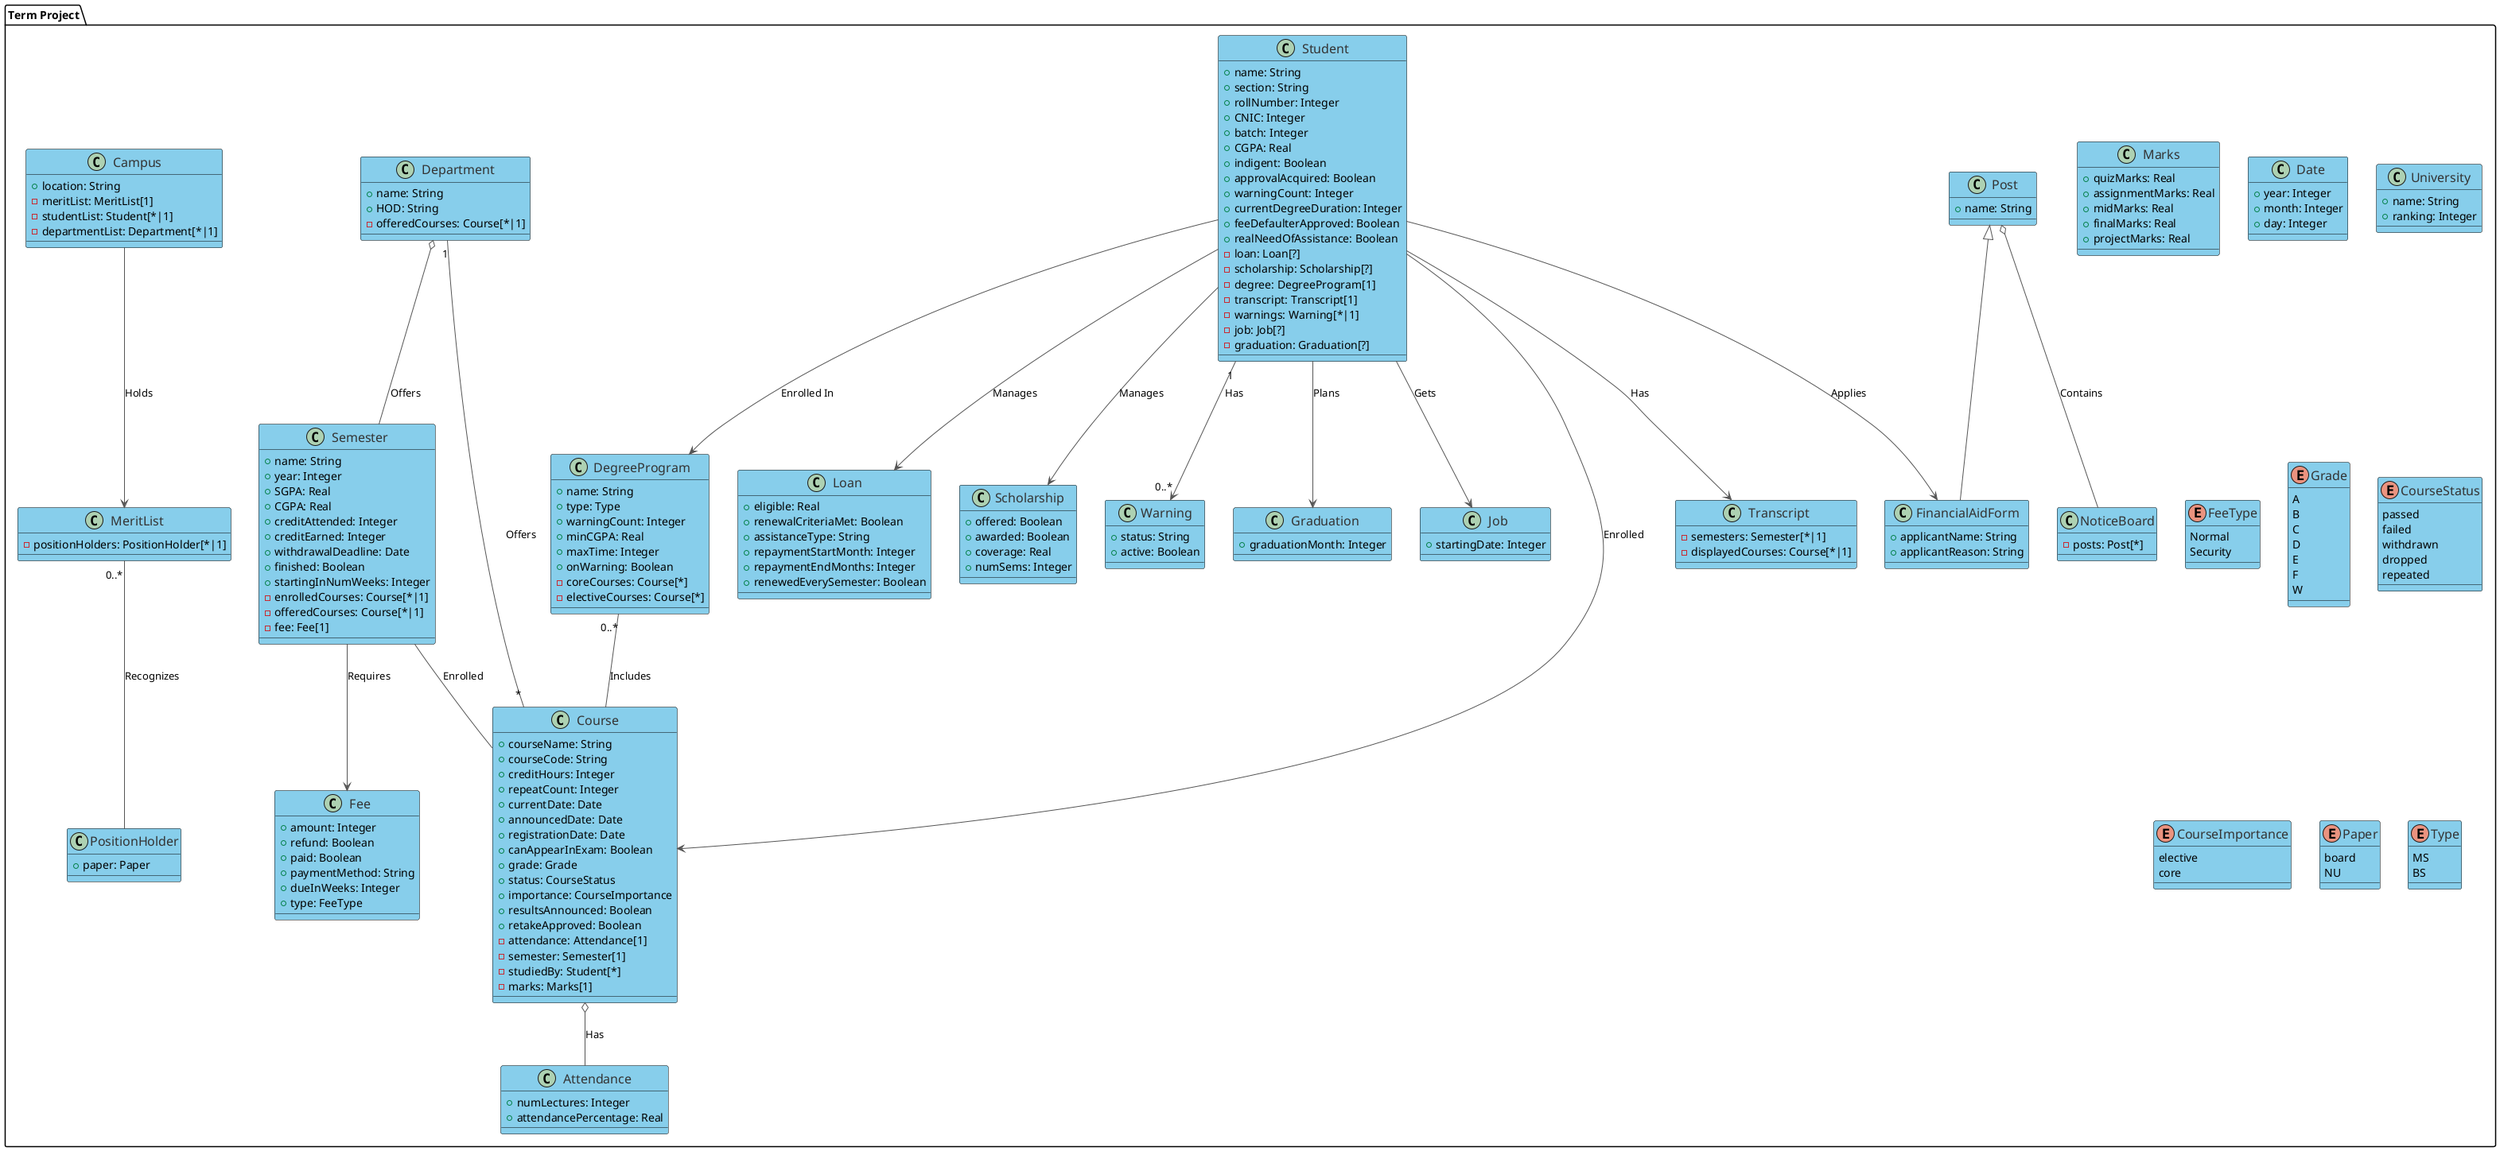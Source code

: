 @startuml

!define Color_Class #87CEEB
!define Color_Relationship #696969
!define Color_Enum #98FB98
!define Color_Text #333333
!define Color_Arrow #555555

skinparam class {
    BackgroundColor Color_Class
    BorderColor Black
    ArrowColor Color_Arrow
    FontColor Color_Text
    FontName Impact
    FontSize 16
}

skinparam enum {
    BackgroundColor Color_Enum
    BorderColor Black
    FontColor Color_Text
    FontName Impact
    FontSize 26
}

package "Term Project" {
    class Post {
        +name: String
    }

    class FinancialAidForm {
        +applicantName: String
        +applicantReason: String
    }

    class NoticeBoard {
        -posts: Post[*]
    }

    class Warning {
        +status: String
        +active: Boolean
    }

    class Graduation {
        +graduationMonth: Integer
    }

    class Job {
        +startingDate: Integer
    }

    class Student {
        +name: String
        +section: String
        +rollNumber: Integer
        +CNIC: Integer
        +batch: Integer
        +CGPA: Real
        +indigent: Boolean
        +approvalAcquired: Boolean
        +warningCount: Integer
        +currentDegreeDuration: Integer
        +feeDefaulterApproved: Boolean
        +realNeedOfAssistance: Boolean
        -loan: Loan[?]
        -scholarship: Scholarship[?]
        -degree: DegreeProgram[1]
        -transcript: Transcript[1]
        -warnings: Warning[*|1]
        -job: Job[?]
        -graduation: Graduation[?]
    }

    class DegreeProgram {
        +name: String
        +type: Type
        +warningCount: Integer
        +minCGPA: Real
        +maxTime: Integer
        +onWarning: Boolean
        -coreCourses: Course[*]
        -electiveCourses: Course[*]
    }

    class Transcript {
        -semesters: Semester[*|1]
        -displayedCourses: Course[*|1]
    }

    class Semester {
        +name: String
        +year: Integer
        +SGPA: Real
        +CGPA: Real
        +creditAttended: Integer
        +creditEarned: Integer
        +withdrawalDeadline: Date
        +finished: Boolean
        +startingInNumWeeks: Integer
        -enrolledCourses: Course[*|1]
        -offeredCourses: Course[*|1]
        -fee: Fee[1]
    }

    class Department {
        +name: String
        +HOD: String
        -offeredCourses: Course[*|1]
    }

    class Marks {
        +quizMarks: Real
        +assignmentMarks: Real
        +midMarks: Real
        +finalMarks: Real
        +projectMarks: Real
    }

    class Date {
        +year: Integer
        +month: Integer
        +day: Integer
    }

    class Course {
        +courseName: String
        +courseCode: String
        +creditHours: Integer
        +repeatCount: Integer
        +currentDate: Date
        +announcedDate: Date
        +registrationDate: Date
        +canAppearInExam: Boolean
        +grade: Grade
        +status: CourseStatus
        +importance: CourseImportance
        +resultsAnnounced: Boolean
        +retakeApproved: Boolean
        -attendance: Attendance[1]
        -semester: Semester[1]
        -studiedBy: Student[*]
        -marks: Marks[1]
    }

    class Attendance {
        +numLectures: Integer
        +attendancePercentage: Real
    }

    class University {
        +name: String
        +ranking: Integer
    }

    class Campus {
        +location: String
        -meritList: MeritList[1]
        -studentList: Student[*|1]
        -departmentList: Department[*|1]
    }

    class MeritList {
        -positionHolders: PositionHolder[*|1]
    }

    class PositionHolder {
        +paper: Paper
    }

    class Loan {
        +eligible: Real
        +renewalCriteriaMet: Boolean
        +assistanceType: String
        +repaymentStartMonth: Integer
        +repaymentEndMonths: Integer
        +renewedEverySemester: Boolean
    }

    class Scholarship {
        +offered: Boolean
        +awarded: Boolean
        +coverage: Real
        +numSems: Integer
    }

    class Fee {
        +amount: Integer
        +refund: Boolean
        +paid: Boolean
        +paymentMethod: String
        +dueInWeeks: Integer
        +type: FeeType
    }

    enum FeeType {
        Normal
        Security
    }

    enum Grade {
        A
        B
        C
        D
        E
        F
        W
    }

    enum CourseStatus {
        passed
        failed
        withdrawn
        dropped
        repeated
    }

    enum CourseImportance {
        elective
        core
    }

    enum Paper {
        board
        NU
    }

    enum Type {
        MS
        BS
    }

      Post <|-- FinancialAidForm
    Post o-- NoticeBoard : Contains
    Student --> FinancialAidForm : Applies
    Student --> Loan : Manages
    Student --> Scholarship : Manages
    Student --> Transcript : Has
    Student --> Job : Gets
    Student --> Graduation : Plans
    Student "1"-->"0..*" Warning : Has
    Student --> DegreeProgram : Enrolled In
    DegreeProgram "0..*" -- Course : Includes
    Department "1"--"*" Course : Offers
    Semester -- Course : Enrolled
    Semester --> Fee : Requires
    Department o-- Semester : Offers
    Student --> Course : Enrolled
    Course o-- Attendance : Has
    Campus --> MeritList : Holds
    MeritList "0..*" -- PositionHolder : Recognizes

}

@enduml
